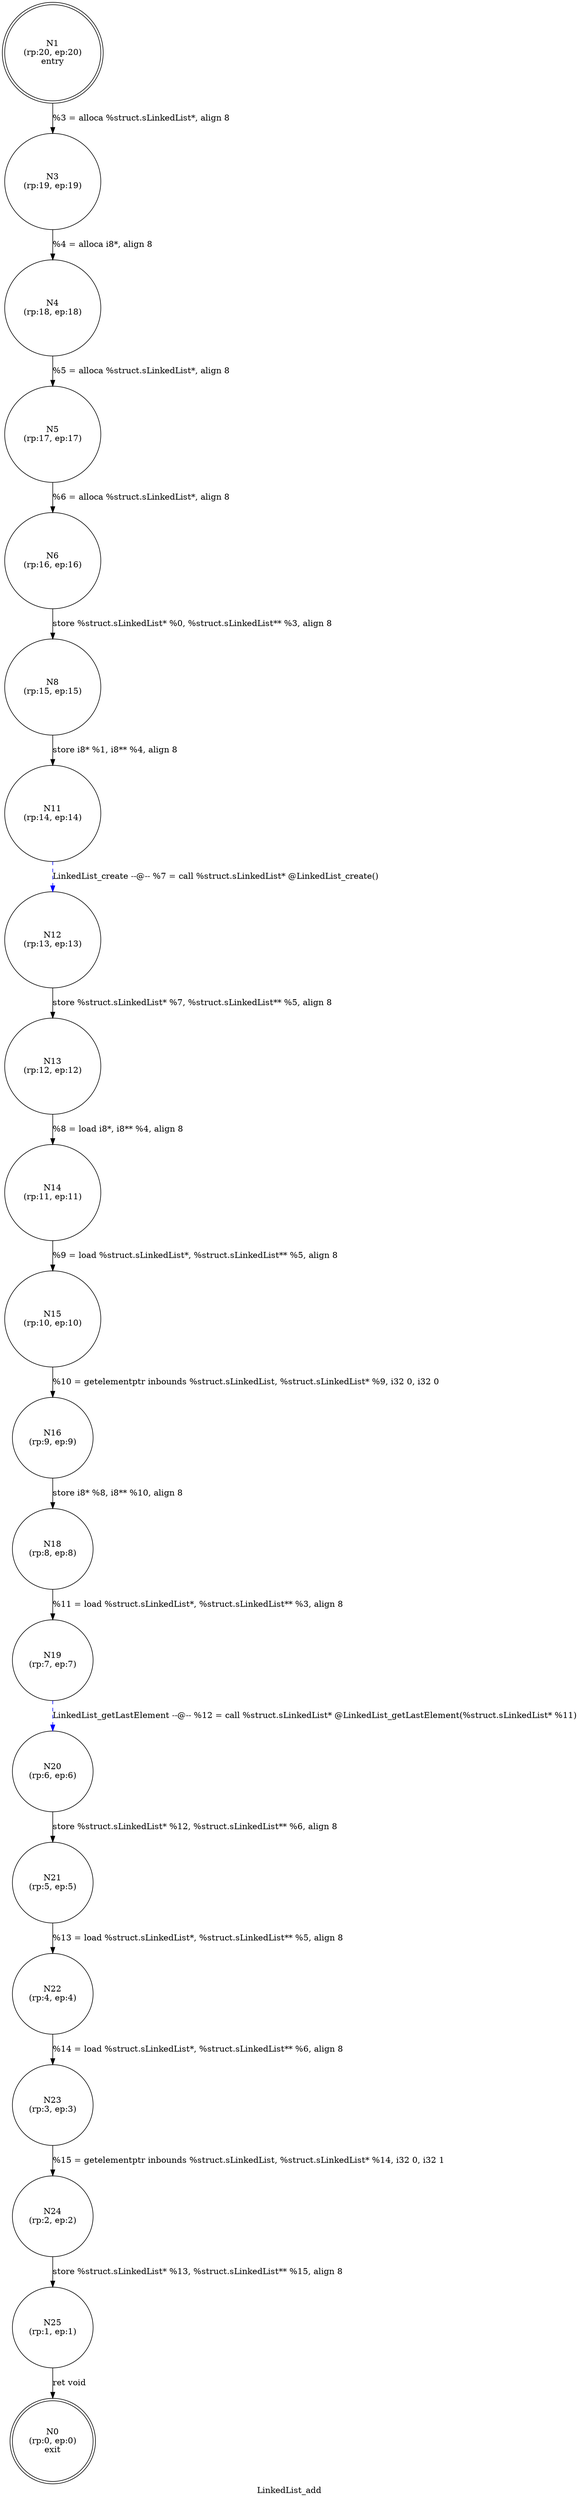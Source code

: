 digraph LinkedList_add {
label="LinkedList_add"
0 [label="N0\n(rp:0, ep:0)\nexit", shape="doublecircle"]
1 [label="N1\n(rp:20, ep:20)\nentry", shape="doublecircle"]
1 -> 3 [label="%3 = alloca %struct.sLinkedList*, align 8"]
3 [label="N3\n(rp:19, ep:19)", shape="circle"]
3 -> 4 [label="%4 = alloca i8*, align 8"]
4 [label="N4\n(rp:18, ep:18)", shape="circle"]
4 -> 5 [label="%5 = alloca %struct.sLinkedList*, align 8"]
5 [label="N5\n(rp:17, ep:17)", shape="circle"]
5 -> 6 [label="%6 = alloca %struct.sLinkedList*, align 8"]
6 [label="N6\n(rp:16, ep:16)", shape="circle"]
6 -> 8 [label="store %struct.sLinkedList* %0, %struct.sLinkedList** %3, align 8"]
8 [label="N8\n(rp:15, ep:15)", shape="circle"]
8 -> 11 [label="store i8* %1, i8** %4, align 8"]
11 [label="N11\n(rp:14, ep:14)", shape="circle"]
11 -> 12 [label="LinkedList_create --@-- %7 = call %struct.sLinkedList* @LinkedList_create()", style="dashed", color="blue"]
12 [label="N12\n(rp:13, ep:13)", shape="circle"]
12 -> 13 [label="store %struct.sLinkedList* %7, %struct.sLinkedList** %5, align 8"]
13 [label="N13\n(rp:12, ep:12)", shape="circle"]
13 -> 14 [label="%8 = load i8*, i8** %4, align 8"]
14 [label="N14\n(rp:11, ep:11)", shape="circle"]
14 -> 15 [label="%9 = load %struct.sLinkedList*, %struct.sLinkedList** %5, align 8"]
15 [label="N15\n(rp:10, ep:10)", shape="circle"]
15 -> 16 [label="%10 = getelementptr inbounds %struct.sLinkedList, %struct.sLinkedList* %9, i32 0, i32 0"]
16 [label="N16\n(rp:9, ep:9)", shape="circle"]
16 -> 18 [label="store i8* %8, i8** %10, align 8"]
18 [label="N18\n(rp:8, ep:8)", shape="circle"]
18 -> 19 [label="%11 = load %struct.sLinkedList*, %struct.sLinkedList** %3, align 8"]
19 [label="N19\n(rp:7, ep:7)", shape="circle"]
19 -> 20 [label="LinkedList_getLastElement --@-- %12 = call %struct.sLinkedList* @LinkedList_getLastElement(%struct.sLinkedList* %11)", style="dashed", color="blue"]
20 [label="N20\n(rp:6, ep:6)", shape="circle"]
20 -> 21 [label="store %struct.sLinkedList* %12, %struct.sLinkedList** %6, align 8"]
21 [label="N21\n(rp:5, ep:5)", shape="circle"]
21 -> 22 [label="%13 = load %struct.sLinkedList*, %struct.sLinkedList** %5, align 8"]
22 [label="N22\n(rp:4, ep:4)", shape="circle"]
22 -> 23 [label="%14 = load %struct.sLinkedList*, %struct.sLinkedList** %6, align 8"]
23 [label="N23\n(rp:3, ep:3)", shape="circle"]
23 -> 24 [label="%15 = getelementptr inbounds %struct.sLinkedList, %struct.sLinkedList* %14, i32 0, i32 1"]
24 [label="N24\n(rp:2, ep:2)", shape="circle"]
24 -> 25 [label="store %struct.sLinkedList* %13, %struct.sLinkedList** %15, align 8"]
25 [label="N25\n(rp:1, ep:1)", shape="circle"]
25 -> 0 [label="ret void"]
}
